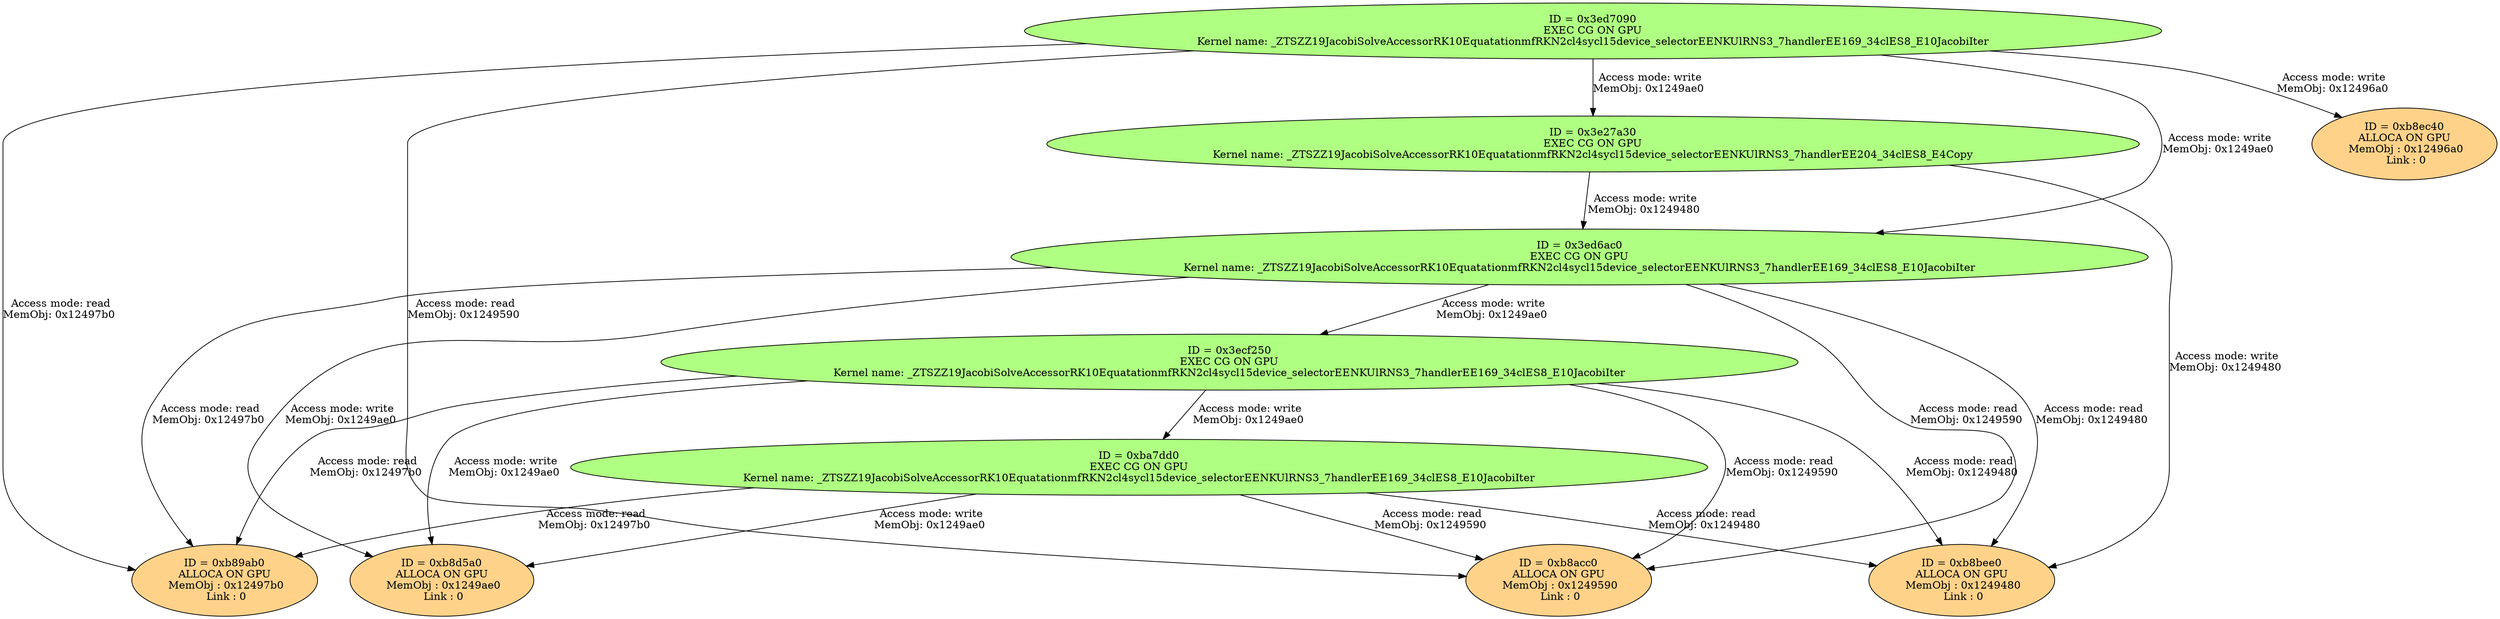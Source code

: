 strict digraph {
"0x3ed7090" [style=filled, fillcolor="#AFFF82", label="ID = 0x3ed7090\nEXEC CG ON GPU\nKernel name: _ZTSZZ19JacobiSolveAccessorRK10EquatationmfRKN2cl4sycl15device_selectorEENKUlRNS3_7handlerEE169_34clES8_E10JacobiIter\n"];
  "0x3ed7090" -> "0xb89ab0" [ label = "Access mode: read\nMemObj: 0x12497b0 " ]
  "0x3ed7090" -> "0xb8acc0" [ label = "Access mode: read\nMemObj: 0x1249590 " ]
  "0x3ed7090" -> "0x3e27a30" [ label = "Access mode: read\nMemObj: 0x1249480 " ]
  "0x3ed7090" -> "0x3e27a30" [ label = "Access mode: write\nMemObj: 0x1249ae0 " ]
  "0x3ed7090" -> "0x3ed6ac0" [ label = "Access mode: write\nMemObj: 0x1249ae0 " ]
  "0x3ed7090" -> "0xb8ec40" [ label = "Access mode: write\nMemObj: 0x12496a0 " ]
"0x3e27a30" [style=filled, fillcolor="#AFFF82", label="ID = 0x3e27a30\nEXEC CG ON GPU\nKernel name: _ZTSZZ19JacobiSolveAccessorRK10EquatationmfRKN2cl4sycl15device_selectorEENKUlRNS3_7handlerEE204_34clES8_E4Copy\n"];
  "0x3e27a30" -> "0x3ed6ac0" [ label = "Access mode: read\nMemObj: 0x1249ae0 " ]
  "0x3e27a30" -> "0x3ed6ac0" [ label = "Access mode: write\nMemObj: 0x1249480 " ]
  "0x3e27a30" -> "0xb8bee0" [ label = "Access mode: write\nMemObj: 0x1249480 " ]
"0x3ed6ac0" [style=filled, fillcolor="#AFFF82", label="ID = 0x3ed6ac0\nEXEC CG ON GPU\nKernel name: _ZTSZZ19JacobiSolveAccessorRK10EquatationmfRKN2cl4sycl15device_selectorEENKUlRNS3_7handlerEE169_34clES8_E10JacobiIter\n"];
  "0x3ed6ac0" -> "0xb89ab0" [ label = "Access mode: read\nMemObj: 0x12497b0 " ]
  "0x3ed6ac0" -> "0xb8acc0" [ label = "Access mode: read\nMemObj: 0x1249590 " ]
  "0x3ed6ac0" -> "0xb8bee0" [ label = "Access mode: read\nMemObj: 0x1249480 " ]
  "0x3ed6ac0" -> "0x3ecf250" [ label = "Access mode: write\nMemObj: 0x1249ae0 " ]
  "0x3ed6ac0" -> "0xb8d5a0" [ label = "Access mode: write\nMemObj: 0x1249ae0 " ]
"0x3ecf250" [style=filled, fillcolor="#AFFF82", label="ID = 0x3ecf250\nEXEC CG ON GPU\nKernel name: _ZTSZZ19JacobiSolveAccessorRK10EquatationmfRKN2cl4sycl15device_selectorEENKUlRNS3_7handlerEE169_34clES8_E10JacobiIter\n"];
  "0x3ecf250" -> "0xb89ab0" [ label = "Access mode: read\nMemObj: 0x12497b0 " ]
  "0x3ecf250" -> "0xb8acc0" [ label = "Access mode: read\nMemObj: 0x1249590 " ]
  "0x3ecf250" -> "0xb8bee0" [ label = "Access mode: read\nMemObj: 0x1249480 " ]
  "0x3ecf250" -> "0xba7dd0" [ label = "Access mode: write\nMemObj: 0x1249ae0 " ]
  "0x3ecf250" -> "0xb8d5a0" [ label = "Access mode: write\nMemObj: 0x1249ae0 " ]
"0xba7dd0" [style=filled, fillcolor="#AFFF82", label="ID = 0xba7dd0\nEXEC CG ON GPU\nKernel name: _ZTSZZ19JacobiSolveAccessorRK10EquatationmfRKN2cl4sycl15device_selectorEENKUlRNS3_7handlerEE169_34clES8_E10JacobiIter\n"];
  "0xba7dd0" -> "0xb89ab0" [ label = "Access mode: read\nMemObj: 0x12497b0 " ]
  "0xba7dd0" -> "0xb8acc0" [ label = "Access mode: read\nMemObj: 0x1249590 " ]
  "0xba7dd0" -> "0xb8bee0" [ label = "Access mode: read\nMemObj: 0x1249480 " ]
  "0xba7dd0" -> "0xb8d5a0" [ label = "Access mode: write\nMemObj: 0x1249ae0 " ]
"0xb89ab0" [style=filled, fillcolor="#FFD28A", label="ID = 0xb89ab0\nALLOCA ON GPU\n MemObj : 0x12497b0\n Link : 0\n"];
"0xb8acc0" [style=filled, fillcolor="#FFD28A", label="ID = 0xb8acc0\nALLOCA ON GPU\n MemObj : 0x1249590\n Link : 0\n"];
"0xb8bee0" [style=filled, fillcolor="#FFD28A", label="ID = 0xb8bee0\nALLOCA ON GPU\n MemObj : 0x1249480\n Link : 0\n"];
"0xb8d5a0" [style=filled, fillcolor="#FFD28A", label="ID = 0xb8d5a0\nALLOCA ON GPU\n MemObj : 0x1249ae0\n Link : 0\n"];
"0xb8ec40" [style=filled, fillcolor="#FFD28A", label="ID = 0xb8ec40\nALLOCA ON GPU\n MemObj : 0x12496a0\n Link : 0\n"];
}
